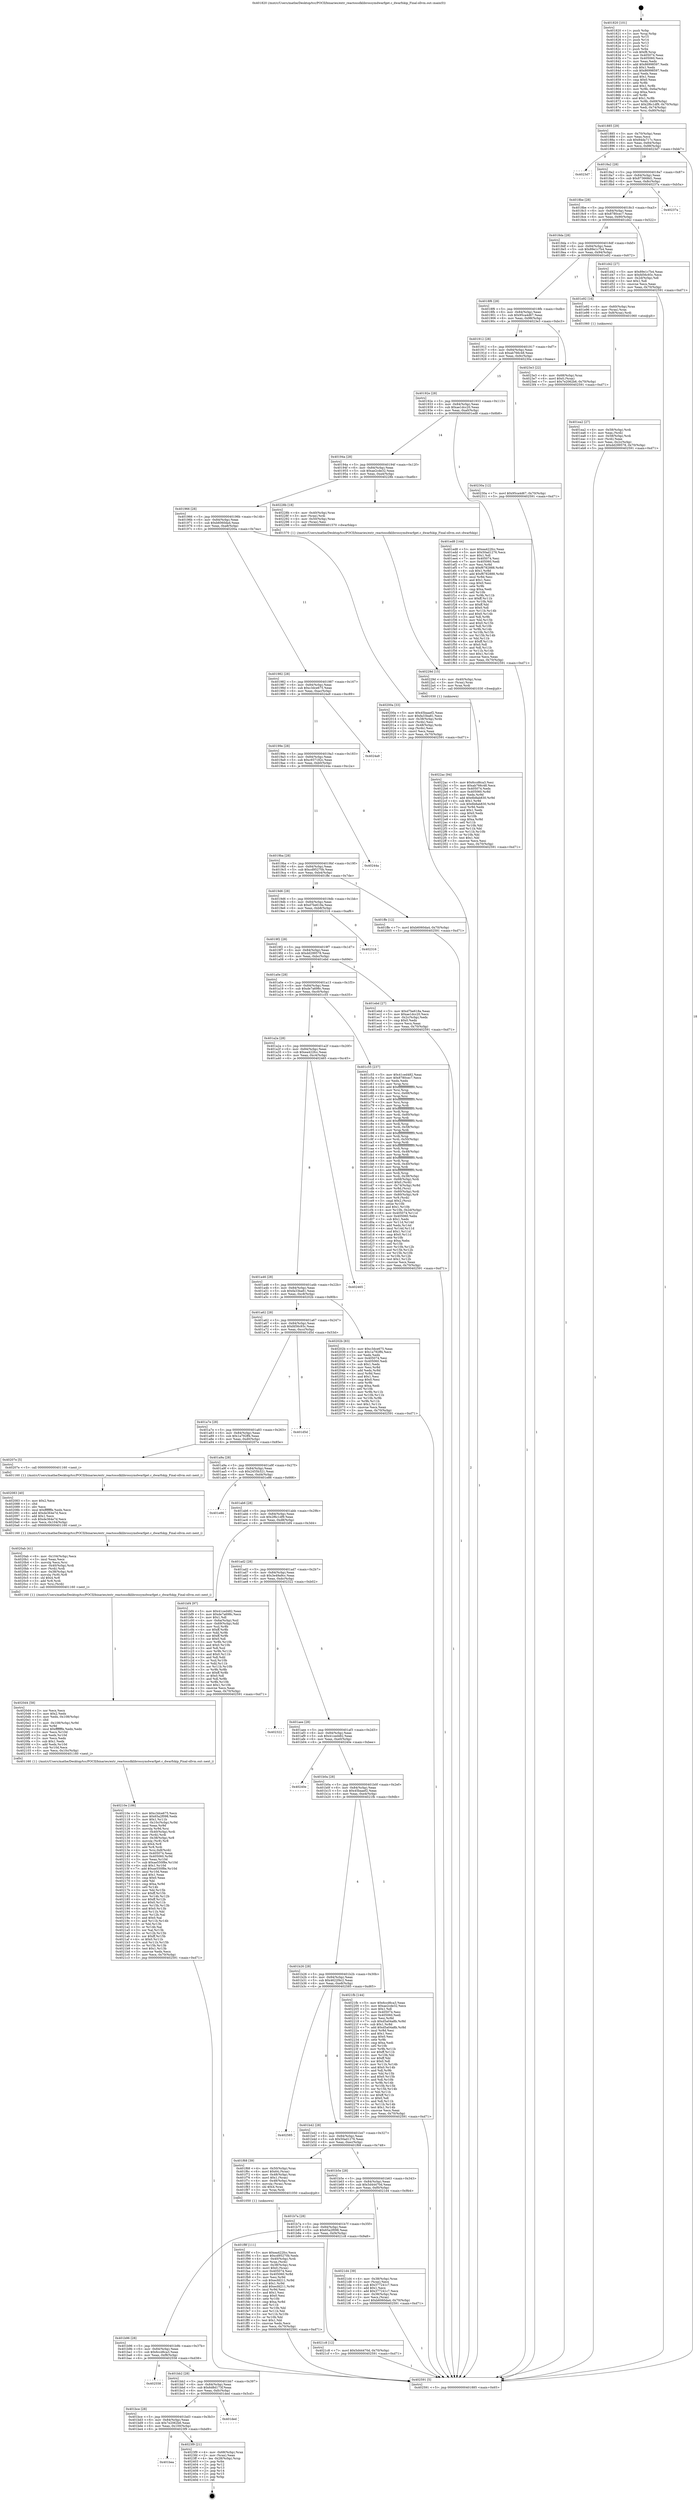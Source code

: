 digraph "0x401820" {
  label = "0x401820 (/mnt/c/Users/mathe/Desktop/tcc/POCII/binaries/extr_reactossdklibrossymdwarfget.c_dwarfskip_Final-ollvm.out::main(0))"
  labelloc = "t"
  node[shape=record]

  Entry [label="",width=0.3,height=0.3,shape=circle,fillcolor=black,style=filled]
  "0x401885" [label="{
     0x401885 [29]\l
     | [instrs]\l
     &nbsp;&nbsp;0x401885 \<+3\>: mov -0x70(%rbp),%eax\l
     &nbsp;&nbsp;0x401888 \<+2\>: mov %eax,%ecx\l
     &nbsp;&nbsp;0x40188a \<+6\>: sub $0x84da717c,%ecx\l
     &nbsp;&nbsp;0x401890 \<+6\>: mov %eax,-0x84(%rbp)\l
     &nbsp;&nbsp;0x401896 \<+6\>: mov %ecx,-0x88(%rbp)\l
     &nbsp;&nbsp;0x40189c \<+6\>: je 00000000004023d7 \<main+0xbb7\>\l
  }"]
  "0x4023d7" [label="{
     0x4023d7\l
  }", style=dashed]
  "0x4018a2" [label="{
     0x4018a2 [28]\l
     | [instrs]\l
     &nbsp;&nbsp;0x4018a2 \<+5\>: jmp 00000000004018a7 \<main+0x87\>\l
     &nbsp;&nbsp;0x4018a7 \<+6\>: mov -0x84(%rbp),%eax\l
     &nbsp;&nbsp;0x4018ad \<+5\>: sub $0x873668d1,%eax\l
     &nbsp;&nbsp;0x4018b2 \<+6\>: mov %eax,-0x8c(%rbp)\l
     &nbsp;&nbsp;0x4018b8 \<+6\>: je 000000000040237a \<main+0xb5a\>\l
  }"]
  Exit [label="",width=0.3,height=0.3,shape=circle,fillcolor=black,style=filled,peripheries=2]
  "0x40237a" [label="{
     0x40237a\l
  }", style=dashed]
  "0x4018be" [label="{
     0x4018be [28]\l
     | [instrs]\l
     &nbsp;&nbsp;0x4018be \<+5\>: jmp 00000000004018c3 \<main+0xa3\>\l
     &nbsp;&nbsp;0x4018c3 \<+6\>: mov -0x84(%rbp),%eax\l
     &nbsp;&nbsp;0x4018c9 \<+5\>: sub $0x8780cec7,%eax\l
     &nbsp;&nbsp;0x4018ce \<+6\>: mov %eax,-0x90(%rbp)\l
     &nbsp;&nbsp;0x4018d4 \<+6\>: je 0000000000401d42 \<main+0x522\>\l
  }"]
  "0x401bea" [label="{
     0x401bea\l
  }", style=dashed]
  "0x401d42" [label="{
     0x401d42 [27]\l
     | [instrs]\l
     &nbsp;&nbsp;0x401d42 \<+5\>: mov $0x89e1c7b4,%eax\l
     &nbsp;&nbsp;0x401d47 \<+5\>: mov $0xfd56c93c,%ecx\l
     &nbsp;&nbsp;0x401d4c \<+3\>: mov -0x2d(%rbp),%dl\l
     &nbsp;&nbsp;0x401d4f \<+3\>: test $0x1,%dl\l
     &nbsp;&nbsp;0x401d52 \<+3\>: cmovne %ecx,%eax\l
     &nbsp;&nbsp;0x401d55 \<+3\>: mov %eax,-0x70(%rbp)\l
     &nbsp;&nbsp;0x401d58 \<+5\>: jmp 0000000000402591 \<main+0xd71\>\l
  }"]
  "0x4018da" [label="{
     0x4018da [28]\l
     | [instrs]\l
     &nbsp;&nbsp;0x4018da \<+5\>: jmp 00000000004018df \<main+0xbf\>\l
     &nbsp;&nbsp;0x4018df \<+6\>: mov -0x84(%rbp),%eax\l
     &nbsp;&nbsp;0x4018e5 \<+5\>: sub $0x89e1c7b4,%eax\l
     &nbsp;&nbsp;0x4018ea \<+6\>: mov %eax,-0x94(%rbp)\l
     &nbsp;&nbsp;0x4018f0 \<+6\>: je 0000000000401e92 \<main+0x672\>\l
  }"]
  "0x4023f9" [label="{
     0x4023f9 [21]\l
     | [instrs]\l
     &nbsp;&nbsp;0x4023f9 \<+4\>: mov -0x68(%rbp),%rax\l
     &nbsp;&nbsp;0x4023fd \<+2\>: mov (%rax),%eax\l
     &nbsp;&nbsp;0x4023ff \<+4\>: lea -0x28(%rbp),%rsp\l
     &nbsp;&nbsp;0x402403 \<+1\>: pop %rbx\l
     &nbsp;&nbsp;0x402404 \<+2\>: pop %r12\l
     &nbsp;&nbsp;0x402406 \<+2\>: pop %r13\l
     &nbsp;&nbsp;0x402408 \<+2\>: pop %r14\l
     &nbsp;&nbsp;0x40240a \<+2\>: pop %r15\l
     &nbsp;&nbsp;0x40240c \<+1\>: pop %rbp\l
     &nbsp;&nbsp;0x40240d \<+1\>: ret\l
  }"]
  "0x401e92" [label="{
     0x401e92 [16]\l
     | [instrs]\l
     &nbsp;&nbsp;0x401e92 \<+4\>: mov -0x60(%rbp),%rax\l
     &nbsp;&nbsp;0x401e96 \<+3\>: mov (%rax),%rax\l
     &nbsp;&nbsp;0x401e99 \<+4\>: mov 0x8(%rax),%rdi\l
     &nbsp;&nbsp;0x401e9d \<+5\>: call 0000000000401060 \<atoi@plt\>\l
     | [calls]\l
     &nbsp;&nbsp;0x401060 \{1\} (unknown)\l
  }"]
  "0x4018f6" [label="{
     0x4018f6 [28]\l
     | [instrs]\l
     &nbsp;&nbsp;0x4018f6 \<+5\>: jmp 00000000004018fb \<main+0xdb\>\l
     &nbsp;&nbsp;0x4018fb \<+6\>: mov -0x84(%rbp),%eax\l
     &nbsp;&nbsp;0x401901 \<+5\>: sub $0x95ca4d67,%eax\l
     &nbsp;&nbsp;0x401906 \<+6\>: mov %eax,-0x98(%rbp)\l
     &nbsp;&nbsp;0x40190c \<+6\>: je 00000000004023e3 \<main+0xbc3\>\l
  }"]
  "0x401bce" [label="{
     0x401bce [28]\l
     | [instrs]\l
     &nbsp;&nbsp;0x401bce \<+5\>: jmp 0000000000401bd3 \<main+0x3b3\>\l
     &nbsp;&nbsp;0x401bd3 \<+6\>: mov -0x84(%rbp),%eax\l
     &nbsp;&nbsp;0x401bd9 \<+5\>: sub $0x7e2062b6,%eax\l
     &nbsp;&nbsp;0x401bde \<+6\>: mov %eax,-0x100(%rbp)\l
     &nbsp;&nbsp;0x401be4 \<+6\>: je 00000000004023f9 \<main+0xbd9\>\l
  }"]
  "0x4023e3" [label="{
     0x4023e3 [22]\l
     | [instrs]\l
     &nbsp;&nbsp;0x4023e3 \<+4\>: mov -0x68(%rbp),%rax\l
     &nbsp;&nbsp;0x4023e7 \<+6\>: movl $0x0,(%rax)\l
     &nbsp;&nbsp;0x4023ed \<+7\>: movl $0x7e2062b6,-0x70(%rbp)\l
     &nbsp;&nbsp;0x4023f4 \<+5\>: jmp 0000000000402591 \<main+0xd71\>\l
  }"]
  "0x401912" [label="{
     0x401912 [28]\l
     | [instrs]\l
     &nbsp;&nbsp;0x401912 \<+5\>: jmp 0000000000401917 \<main+0xf7\>\l
     &nbsp;&nbsp;0x401917 \<+6\>: mov -0x84(%rbp),%eax\l
     &nbsp;&nbsp;0x40191d \<+5\>: sub $0xab766c48,%eax\l
     &nbsp;&nbsp;0x401922 \<+6\>: mov %eax,-0x9c(%rbp)\l
     &nbsp;&nbsp;0x401928 \<+6\>: je 000000000040230a \<main+0xaea\>\l
  }"]
  "0x401ded" [label="{
     0x401ded\l
  }", style=dashed]
  "0x40230a" [label="{
     0x40230a [12]\l
     | [instrs]\l
     &nbsp;&nbsp;0x40230a \<+7\>: movl $0x95ca4d67,-0x70(%rbp)\l
     &nbsp;&nbsp;0x402311 \<+5\>: jmp 0000000000402591 \<main+0xd71\>\l
  }"]
  "0x40192e" [label="{
     0x40192e [28]\l
     | [instrs]\l
     &nbsp;&nbsp;0x40192e \<+5\>: jmp 0000000000401933 \<main+0x113\>\l
     &nbsp;&nbsp;0x401933 \<+6\>: mov -0x84(%rbp),%eax\l
     &nbsp;&nbsp;0x401939 \<+5\>: sub $0xae1dcc20,%eax\l
     &nbsp;&nbsp;0x40193e \<+6\>: mov %eax,-0xa0(%rbp)\l
     &nbsp;&nbsp;0x401944 \<+6\>: je 0000000000401ed8 \<main+0x6b8\>\l
  }"]
  "0x401bb2" [label="{
     0x401bb2 [28]\l
     | [instrs]\l
     &nbsp;&nbsp;0x401bb2 \<+5\>: jmp 0000000000401bb7 \<main+0x397\>\l
     &nbsp;&nbsp;0x401bb7 \<+6\>: mov -0x84(%rbp),%eax\l
     &nbsp;&nbsp;0x401bbd \<+5\>: sub $0x6d8d173f,%eax\l
     &nbsp;&nbsp;0x401bc2 \<+6\>: mov %eax,-0xfc(%rbp)\l
     &nbsp;&nbsp;0x401bc8 \<+6\>: je 0000000000401ded \<main+0x5cd\>\l
  }"]
  "0x401ed8" [label="{
     0x401ed8 [144]\l
     | [instrs]\l
     &nbsp;&nbsp;0x401ed8 \<+5\>: mov $0xea422fcc,%eax\l
     &nbsp;&nbsp;0x401edd \<+5\>: mov $0x50ad1276,%ecx\l
     &nbsp;&nbsp;0x401ee2 \<+2\>: mov $0x1,%dl\l
     &nbsp;&nbsp;0x401ee4 \<+7\>: mov 0x405074,%esi\l
     &nbsp;&nbsp;0x401eeb \<+7\>: mov 0x405060,%edi\l
     &nbsp;&nbsp;0x401ef2 \<+3\>: mov %esi,%r8d\l
     &nbsp;&nbsp;0x401ef5 \<+7\>: sub $0xf6782888,%r8d\l
     &nbsp;&nbsp;0x401efc \<+4\>: sub $0x1,%r8d\l
     &nbsp;&nbsp;0x401f00 \<+7\>: add $0xf6782888,%r8d\l
     &nbsp;&nbsp;0x401f07 \<+4\>: imul %r8d,%esi\l
     &nbsp;&nbsp;0x401f0b \<+3\>: and $0x1,%esi\l
     &nbsp;&nbsp;0x401f0e \<+3\>: cmp $0x0,%esi\l
     &nbsp;&nbsp;0x401f11 \<+4\>: sete %r9b\l
     &nbsp;&nbsp;0x401f15 \<+3\>: cmp $0xa,%edi\l
     &nbsp;&nbsp;0x401f18 \<+4\>: setl %r10b\l
     &nbsp;&nbsp;0x401f1c \<+3\>: mov %r9b,%r11b\l
     &nbsp;&nbsp;0x401f1f \<+4\>: xor $0xff,%r11b\l
     &nbsp;&nbsp;0x401f23 \<+3\>: mov %r10b,%bl\l
     &nbsp;&nbsp;0x401f26 \<+3\>: xor $0xff,%bl\l
     &nbsp;&nbsp;0x401f29 \<+3\>: xor $0x0,%dl\l
     &nbsp;&nbsp;0x401f2c \<+3\>: mov %r11b,%r14b\l
     &nbsp;&nbsp;0x401f2f \<+4\>: and $0x0,%r14b\l
     &nbsp;&nbsp;0x401f33 \<+3\>: and %dl,%r9b\l
     &nbsp;&nbsp;0x401f36 \<+3\>: mov %bl,%r15b\l
     &nbsp;&nbsp;0x401f39 \<+4\>: and $0x0,%r15b\l
     &nbsp;&nbsp;0x401f3d \<+3\>: and %dl,%r10b\l
     &nbsp;&nbsp;0x401f40 \<+3\>: or %r9b,%r14b\l
     &nbsp;&nbsp;0x401f43 \<+3\>: or %r10b,%r15b\l
     &nbsp;&nbsp;0x401f46 \<+3\>: xor %r15b,%r14b\l
     &nbsp;&nbsp;0x401f49 \<+3\>: or %bl,%r11b\l
     &nbsp;&nbsp;0x401f4c \<+4\>: xor $0xff,%r11b\l
     &nbsp;&nbsp;0x401f50 \<+3\>: or $0x0,%dl\l
     &nbsp;&nbsp;0x401f53 \<+3\>: and %dl,%r11b\l
     &nbsp;&nbsp;0x401f56 \<+3\>: or %r11b,%r14b\l
     &nbsp;&nbsp;0x401f59 \<+4\>: test $0x1,%r14b\l
     &nbsp;&nbsp;0x401f5d \<+3\>: cmovne %ecx,%eax\l
     &nbsp;&nbsp;0x401f60 \<+3\>: mov %eax,-0x70(%rbp)\l
     &nbsp;&nbsp;0x401f63 \<+5\>: jmp 0000000000402591 \<main+0xd71\>\l
  }"]
  "0x40194a" [label="{
     0x40194a [28]\l
     | [instrs]\l
     &nbsp;&nbsp;0x40194a \<+5\>: jmp 000000000040194f \<main+0x12f\>\l
     &nbsp;&nbsp;0x40194f \<+6\>: mov -0x84(%rbp),%eax\l
     &nbsp;&nbsp;0x401955 \<+5\>: sub $0xae2cde32,%eax\l
     &nbsp;&nbsp;0x40195a \<+6\>: mov %eax,-0xa4(%rbp)\l
     &nbsp;&nbsp;0x401960 \<+6\>: je 000000000040228b \<main+0xa6b\>\l
  }"]
  "0x402558" [label="{
     0x402558\l
  }", style=dashed]
  "0x40228b" [label="{
     0x40228b [18]\l
     | [instrs]\l
     &nbsp;&nbsp;0x40228b \<+4\>: mov -0x40(%rbp),%rax\l
     &nbsp;&nbsp;0x40228f \<+3\>: mov (%rax),%rdi\l
     &nbsp;&nbsp;0x402292 \<+4\>: mov -0x50(%rbp),%rax\l
     &nbsp;&nbsp;0x402296 \<+2\>: mov (%rax),%esi\l
     &nbsp;&nbsp;0x402298 \<+5\>: call 0000000000401570 \<dwarfskip\>\l
     | [calls]\l
     &nbsp;&nbsp;0x401570 \{1\} (/mnt/c/Users/mathe/Desktop/tcc/POCII/binaries/extr_reactossdklibrossymdwarfget.c_dwarfskip_Final-ollvm.out::dwarfskip)\l
  }"]
  "0x401966" [label="{
     0x401966 [28]\l
     | [instrs]\l
     &nbsp;&nbsp;0x401966 \<+5\>: jmp 000000000040196b \<main+0x14b\>\l
     &nbsp;&nbsp;0x40196b \<+6\>: mov -0x84(%rbp),%eax\l
     &nbsp;&nbsp;0x401971 \<+5\>: sub $0xb6060da4,%eax\l
     &nbsp;&nbsp;0x401976 \<+6\>: mov %eax,-0xa8(%rbp)\l
     &nbsp;&nbsp;0x40197c \<+6\>: je 000000000040200a \<main+0x7ea\>\l
  }"]
  "0x4022ac" [label="{
     0x4022ac [94]\l
     | [instrs]\l
     &nbsp;&nbsp;0x4022ac \<+5\>: mov $0x6ccd6ca3,%esi\l
     &nbsp;&nbsp;0x4022b1 \<+5\>: mov $0xab766c48,%ecx\l
     &nbsp;&nbsp;0x4022b6 \<+7\>: mov 0x405074,%edx\l
     &nbsp;&nbsp;0x4022bd \<+8\>: mov 0x405060,%r8d\l
     &nbsp;&nbsp;0x4022c5 \<+3\>: mov %edx,%r9d\l
     &nbsp;&nbsp;0x4022c8 \<+7\>: add $0x6b8ab830,%r9d\l
     &nbsp;&nbsp;0x4022cf \<+4\>: sub $0x1,%r9d\l
     &nbsp;&nbsp;0x4022d3 \<+7\>: sub $0x6b8ab830,%r9d\l
     &nbsp;&nbsp;0x4022da \<+4\>: imul %r9d,%edx\l
     &nbsp;&nbsp;0x4022de \<+3\>: and $0x1,%edx\l
     &nbsp;&nbsp;0x4022e1 \<+3\>: cmp $0x0,%edx\l
     &nbsp;&nbsp;0x4022e4 \<+4\>: sete %r10b\l
     &nbsp;&nbsp;0x4022e8 \<+4\>: cmp $0xa,%r8d\l
     &nbsp;&nbsp;0x4022ec \<+4\>: setl %r11b\l
     &nbsp;&nbsp;0x4022f0 \<+3\>: mov %r10b,%bl\l
     &nbsp;&nbsp;0x4022f3 \<+3\>: and %r11b,%bl\l
     &nbsp;&nbsp;0x4022f6 \<+3\>: xor %r11b,%r10b\l
     &nbsp;&nbsp;0x4022f9 \<+3\>: or %r10b,%bl\l
     &nbsp;&nbsp;0x4022fc \<+3\>: test $0x1,%bl\l
     &nbsp;&nbsp;0x4022ff \<+3\>: cmovne %ecx,%esi\l
     &nbsp;&nbsp;0x402302 \<+3\>: mov %esi,-0x70(%rbp)\l
     &nbsp;&nbsp;0x402305 \<+5\>: jmp 0000000000402591 \<main+0xd71\>\l
  }"]
  "0x40200a" [label="{
     0x40200a [33]\l
     | [instrs]\l
     &nbsp;&nbsp;0x40200a \<+5\>: mov $0x45baaef2,%eax\l
     &nbsp;&nbsp;0x40200f \<+5\>: mov $0xfa33ba81,%ecx\l
     &nbsp;&nbsp;0x402014 \<+4\>: mov -0x38(%rbp),%rdx\l
     &nbsp;&nbsp;0x402018 \<+2\>: mov (%rdx),%esi\l
     &nbsp;&nbsp;0x40201a \<+4\>: mov -0x48(%rbp),%rdx\l
     &nbsp;&nbsp;0x40201e \<+2\>: cmp (%rdx),%esi\l
     &nbsp;&nbsp;0x402020 \<+3\>: cmovl %ecx,%eax\l
     &nbsp;&nbsp;0x402023 \<+3\>: mov %eax,-0x70(%rbp)\l
     &nbsp;&nbsp;0x402026 \<+5\>: jmp 0000000000402591 \<main+0xd71\>\l
  }"]
  "0x401982" [label="{
     0x401982 [28]\l
     | [instrs]\l
     &nbsp;&nbsp;0x401982 \<+5\>: jmp 0000000000401987 \<main+0x167\>\l
     &nbsp;&nbsp;0x401987 \<+6\>: mov -0x84(%rbp),%eax\l
     &nbsp;&nbsp;0x40198d \<+5\>: sub $0xc3dce675,%eax\l
     &nbsp;&nbsp;0x401992 \<+6\>: mov %eax,-0xac(%rbp)\l
     &nbsp;&nbsp;0x401998 \<+6\>: je 00000000004024a9 \<main+0xc89\>\l
  }"]
  "0x40229d" [label="{
     0x40229d [15]\l
     | [instrs]\l
     &nbsp;&nbsp;0x40229d \<+4\>: mov -0x40(%rbp),%rax\l
     &nbsp;&nbsp;0x4022a1 \<+3\>: mov (%rax),%rax\l
     &nbsp;&nbsp;0x4022a4 \<+3\>: mov %rax,%rdi\l
     &nbsp;&nbsp;0x4022a7 \<+5\>: call 0000000000401030 \<free@plt\>\l
     | [calls]\l
     &nbsp;&nbsp;0x401030 \{1\} (unknown)\l
  }"]
  "0x4024a9" [label="{
     0x4024a9\l
  }", style=dashed]
  "0x40199e" [label="{
     0x40199e [28]\l
     | [instrs]\l
     &nbsp;&nbsp;0x40199e \<+5\>: jmp 00000000004019a3 \<main+0x183\>\l
     &nbsp;&nbsp;0x4019a3 \<+6\>: mov -0x84(%rbp),%eax\l
     &nbsp;&nbsp;0x4019a9 \<+5\>: sub $0xc937182c,%eax\l
     &nbsp;&nbsp;0x4019ae \<+6\>: mov %eax,-0xb0(%rbp)\l
     &nbsp;&nbsp;0x4019b4 \<+6\>: je 000000000040244a \<main+0xc2a\>\l
  }"]
  "0x401b96" [label="{
     0x401b96 [28]\l
     | [instrs]\l
     &nbsp;&nbsp;0x401b96 \<+5\>: jmp 0000000000401b9b \<main+0x37b\>\l
     &nbsp;&nbsp;0x401b9b \<+6\>: mov -0x84(%rbp),%eax\l
     &nbsp;&nbsp;0x401ba1 \<+5\>: sub $0x6ccd6ca3,%eax\l
     &nbsp;&nbsp;0x401ba6 \<+6\>: mov %eax,-0xf8(%rbp)\l
     &nbsp;&nbsp;0x401bac \<+6\>: je 0000000000402558 \<main+0xd38\>\l
  }"]
  "0x40244a" [label="{
     0x40244a\l
  }", style=dashed]
  "0x4019ba" [label="{
     0x4019ba [28]\l
     | [instrs]\l
     &nbsp;&nbsp;0x4019ba \<+5\>: jmp 00000000004019bf \<main+0x19f\>\l
     &nbsp;&nbsp;0x4019bf \<+6\>: mov -0x84(%rbp),%eax\l
     &nbsp;&nbsp;0x4019c5 \<+5\>: sub $0xcd95270b,%eax\l
     &nbsp;&nbsp;0x4019ca \<+6\>: mov %eax,-0xb4(%rbp)\l
     &nbsp;&nbsp;0x4019d0 \<+6\>: je 0000000000401ffe \<main+0x7de\>\l
  }"]
  "0x4021c8" [label="{
     0x4021c8 [12]\l
     | [instrs]\l
     &nbsp;&nbsp;0x4021c8 \<+7\>: movl $0x5d44470d,-0x70(%rbp)\l
     &nbsp;&nbsp;0x4021cf \<+5\>: jmp 0000000000402591 \<main+0xd71\>\l
  }"]
  "0x401ffe" [label="{
     0x401ffe [12]\l
     | [instrs]\l
     &nbsp;&nbsp;0x401ffe \<+7\>: movl $0xb6060da4,-0x70(%rbp)\l
     &nbsp;&nbsp;0x402005 \<+5\>: jmp 0000000000402591 \<main+0xd71\>\l
  }"]
  "0x4019d6" [label="{
     0x4019d6 [28]\l
     | [instrs]\l
     &nbsp;&nbsp;0x4019d6 \<+5\>: jmp 00000000004019db \<main+0x1bb\>\l
     &nbsp;&nbsp;0x4019db \<+6\>: mov -0x84(%rbp),%eax\l
     &nbsp;&nbsp;0x4019e1 \<+5\>: sub $0xd7be618a,%eax\l
     &nbsp;&nbsp;0x4019e6 \<+6\>: mov %eax,-0xb8(%rbp)\l
     &nbsp;&nbsp;0x4019ec \<+6\>: je 0000000000402316 \<main+0xaf6\>\l
  }"]
  "0x401b7a" [label="{
     0x401b7a [28]\l
     | [instrs]\l
     &nbsp;&nbsp;0x401b7a \<+5\>: jmp 0000000000401b7f \<main+0x35f\>\l
     &nbsp;&nbsp;0x401b7f \<+6\>: mov -0x84(%rbp),%eax\l
     &nbsp;&nbsp;0x401b85 \<+5\>: sub $0x65a2f098,%eax\l
     &nbsp;&nbsp;0x401b8a \<+6\>: mov %eax,-0xf4(%rbp)\l
     &nbsp;&nbsp;0x401b90 \<+6\>: je 00000000004021c8 \<main+0x9a8\>\l
  }"]
  "0x402316" [label="{
     0x402316\l
  }", style=dashed]
  "0x4019f2" [label="{
     0x4019f2 [28]\l
     | [instrs]\l
     &nbsp;&nbsp;0x4019f2 \<+5\>: jmp 00000000004019f7 \<main+0x1d7\>\l
     &nbsp;&nbsp;0x4019f7 \<+6\>: mov -0x84(%rbp),%eax\l
     &nbsp;&nbsp;0x4019fd \<+5\>: sub $0xdd299578,%eax\l
     &nbsp;&nbsp;0x401a02 \<+6\>: mov %eax,-0xbc(%rbp)\l
     &nbsp;&nbsp;0x401a08 \<+6\>: je 0000000000401ebd \<main+0x69d\>\l
  }"]
  "0x4021d4" [label="{
     0x4021d4 [39]\l
     | [instrs]\l
     &nbsp;&nbsp;0x4021d4 \<+4\>: mov -0x38(%rbp),%rax\l
     &nbsp;&nbsp;0x4021d8 \<+2\>: mov (%rax),%ecx\l
     &nbsp;&nbsp;0x4021da \<+6\>: sub $0x377241c7,%ecx\l
     &nbsp;&nbsp;0x4021e0 \<+3\>: add $0x1,%ecx\l
     &nbsp;&nbsp;0x4021e3 \<+6\>: add $0x377241c7,%ecx\l
     &nbsp;&nbsp;0x4021e9 \<+4\>: mov -0x38(%rbp),%rax\l
     &nbsp;&nbsp;0x4021ed \<+2\>: mov %ecx,(%rax)\l
     &nbsp;&nbsp;0x4021ef \<+7\>: movl $0xb6060da4,-0x70(%rbp)\l
     &nbsp;&nbsp;0x4021f6 \<+5\>: jmp 0000000000402591 \<main+0xd71\>\l
  }"]
  "0x401ebd" [label="{
     0x401ebd [27]\l
     | [instrs]\l
     &nbsp;&nbsp;0x401ebd \<+5\>: mov $0xd7be618a,%eax\l
     &nbsp;&nbsp;0x401ec2 \<+5\>: mov $0xae1dcc20,%ecx\l
     &nbsp;&nbsp;0x401ec7 \<+3\>: mov -0x2c(%rbp),%edx\l
     &nbsp;&nbsp;0x401eca \<+3\>: cmp $0x0,%edx\l
     &nbsp;&nbsp;0x401ecd \<+3\>: cmove %ecx,%eax\l
     &nbsp;&nbsp;0x401ed0 \<+3\>: mov %eax,-0x70(%rbp)\l
     &nbsp;&nbsp;0x401ed3 \<+5\>: jmp 0000000000402591 \<main+0xd71\>\l
  }"]
  "0x401a0e" [label="{
     0x401a0e [28]\l
     | [instrs]\l
     &nbsp;&nbsp;0x401a0e \<+5\>: jmp 0000000000401a13 \<main+0x1f3\>\l
     &nbsp;&nbsp;0x401a13 \<+6\>: mov -0x84(%rbp),%eax\l
     &nbsp;&nbsp;0x401a19 \<+5\>: sub $0xde7a698c,%eax\l
     &nbsp;&nbsp;0x401a1e \<+6\>: mov %eax,-0xc0(%rbp)\l
     &nbsp;&nbsp;0x401a24 \<+6\>: je 0000000000401c55 \<main+0x435\>\l
  }"]
  "0x40210e" [label="{
     0x40210e [186]\l
     | [instrs]\l
     &nbsp;&nbsp;0x40210e \<+5\>: mov $0xc3dce675,%ecx\l
     &nbsp;&nbsp;0x402113 \<+5\>: mov $0x65a2f098,%edx\l
     &nbsp;&nbsp;0x402118 \<+3\>: mov $0x1,%r11b\l
     &nbsp;&nbsp;0x40211b \<+7\>: mov -0x10c(%rbp),%r9d\l
     &nbsp;&nbsp;0x402122 \<+4\>: imul %eax,%r9d\l
     &nbsp;&nbsp;0x402126 \<+3\>: movslq %r9d,%rsi\l
     &nbsp;&nbsp;0x402129 \<+4\>: mov -0x40(%rbp),%rdi\l
     &nbsp;&nbsp;0x40212d \<+3\>: mov (%rdi),%rdi\l
     &nbsp;&nbsp;0x402130 \<+4\>: mov -0x38(%rbp),%r8\l
     &nbsp;&nbsp;0x402134 \<+3\>: movslq (%r8),%r8\l
     &nbsp;&nbsp;0x402137 \<+4\>: shl $0x4,%r8\l
     &nbsp;&nbsp;0x40213b \<+3\>: add %r8,%rdi\l
     &nbsp;&nbsp;0x40213e \<+4\>: mov %rsi,0x8(%rdi)\l
     &nbsp;&nbsp;0x402142 \<+7\>: mov 0x405074,%eax\l
     &nbsp;&nbsp;0x402149 \<+8\>: mov 0x405060,%r9d\l
     &nbsp;&nbsp;0x402151 \<+3\>: mov %eax,%r10d\l
     &nbsp;&nbsp;0x402154 \<+7\>: sub $0xae550f8e,%r10d\l
     &nbsp;&nbsp;0x40215b \<+4\>: sub $0x1,%r10d\l
     &nbsp;&nbsp;0x40215f \<+7\>: add $0xae550f8e,%r10d\l
     &nbsp;&nbsp;0x402166 \<+4\>: imul %r10d,%eax\l
     &nbsp;&nbsp;0x40216a \<+3\>: and $0x1,%eax\l
     &nbsp;&nbsp;0x40216d \<+3\>: cmp $0x0,%eax\l
     &nbsp;&nbsp;0x402170 \<+3\>: sete %bl\l
     &nbsp;&nbsp;0x402173 \<+4\>: cmp $0xa,%r9d\l
     &nbsp;&nbsp;0x402177 \<+4\>: setl %r14b\l
     &nbsp;&nbsp;0x40217b \<+3\>: mov %bl,%r15b\l
     &nbsp;&nbsp;0x40217e \<+4\>: xor $0xff,%r15b\l
     &nbsp;&nbsp;0x402182 \<+3\>: mov %r14b,%r12b\l
     &nbsp;&nbsp;0x402185 \<+4\>: xor $0xff,%r12b\l
     &nbsp;&nbsp;0x402189 \<+4\>: xor $0x0,%r11b\l
     &nbsp;&nbsp;0x40218d \<+3\>: mov %r15b,%r13b\l
     &nbsp;&nbsp;0x402190 \<+4\>: and $0x0,%r13b\l
     &nbsp;&nbsp;0x402194 \<+3\>: and %r11b,%bl\l
     &nbsp;&nbsp;0x402197 \<+3\>: mov %r12b,%al\l
     &nbsp;&nbsp;0x40219a \<+2\>: and $0x0,%al\l
     &nbsp;&nbsp;0x40219c \<+3\>: and %r11b,%r14b\l
     &nbsp;&nbsp;0x40219f \<+3\>: or %bl,%r13b\l
     &nbsp;&nbsp;0x4021a2 \<+3\>: or %r14b,%al\l
     &nbsp;&nbsp;0x4021a5 \<+3\>: xor %al,%r13b\l
     &nbsp;&nbsp;0x4021a8 \<+3\>: or %r12b,%r15b\l
     &nbsp;&nbsp;0x4021ab \<+4\>: xor $0xff,%r15b\l
     &nbsp;&nbsp;0x4021af \<+4\>: or $0x0,%r11b\l
     &nbsp;&nbsp;0x4021b3 \<+3\>: and %r11b,%r15b\l
     &nbsp;&nbsp;0x4021b6 \<+3\>: or %r15b,%r13b\l
     &nbsp;&nbsp;0x4021b9 \<+4\>: test $0x1,%r13b\l
     &nbsp;&nbsp;0x4021bd \<+3\>: cmovne %edx,%ecx\l
     &nbsp;&nbsp;0x4021c0 \<+3\>: mov %ecx,-0x70(%rbp)\l
     &nbsp;&nbsp;0x4021c3 \<+5\>: jmp 0000000000402591 \<main+0xd71\>\l
  }"]
  "0x401c55" [label="{
     0x401c55 [237]\l
     | [instrs]\l
     &nbsp;&nbsp;0x401c55 \<+5\>: mov $0x41ced482,%eax\l
     &nbsp;&nbsp;0x401c5a \<+5\>: mov $0x8780cec7,%ecx\l
     &nbsp;&nbsp;0x401c5f \<+2\>: xor %edx,%edx\l
     &nbsp;&nbsp;0x401c61 \<+3\>: mov %rsp,%rsi\l
     &nbsp;&nbsp;0x401c64 \<+4\>: add $0xfffffffffffffff0,%rsi\l
     &nbsp;&nbsp;0x401c68 \<+3\>: mov %rsi,%rsp\l
     &nbsp;&nbsp;0x401c6b \<+4\>: mov %rsi,-0x68(%rbp)\l
     &nbsp;&nbsp;0x401c6f \<+3\>: mov %rsp,%rsi\l
     &nbsp;&nbsp;0x401c72 \<+4\>: add $0xfffffffffffffff0,%rsi\l
     &nbsp;&nbsp;0x401c76 \<+3\>: mov %rsi,%rsp\l
     &nbsp;&nbsp;0x401c79 \<+3\>: mov %rsp,%rdi\l
     &nbsp;&nbsp;0x401c7c \<+4\>: add $0xfffffffffffffff0,%rdi\l
     &nbsp;&nbsp;0x401c80 \<+3\>: mov %rdi,%rsp\l
     &nbsp;&nbsp;0x401c83 \<+4\>: mov %rdi,-0x60(%rbp)\l
     &nbsp;&nbsp;0x401c87 \<+3\>: mov %rsp,%rdi\l
     &nbsp;&nbsp;0x401c8a \<+4\>: add $0xfffffffffffffff0,%rdi\l
     &nbsp;&nbsp;0x401c8e \<+3\>: mov %rdi,%rsp\l
     &nbsp;&nbsp;0x401c91 \<+4\>: mov %rdi,-0x58(%rbp)\l
     &nbsp;&nbsp;0x401c95 \<+3\>: mov %rsp,%rdi\l
     &nbsp;&nbsp;0x401c98 \<+4\>: add $0xfffffffffffffff0,%rdi\l
     &nbsp;&nbsp;0x401c9c \<+3\>: mov %rdi,%rsp\l
     &nbsp;&nbsp;0x401c9f \<+4\>: mov %rdi,-0x50(%rbp)\l
     &nbsp;&nbsp;0x401ca3 \<+3\>: mov %rsp,%rdi\l
     &nbsp;&nbsp;0x401ca6 \<+4\>: add $0xfffffffffffffff0,%rdi\l
     &nbsp;&nbsp;0x401caa \<+3\>: mov %rdi,%rsp\l
     &nbsp;&nbsp;0x401cad \<+4\>: mov %rdi,-0x48(%rbp)\l
     &nbsp;&nbsp;0x401cb1 \<+3\>: mov %rsp,%rdi\l
     &nbsp;&nbsp;0x401cb4 \<+4\>: add $0xfffffffffffffff0,%rdi\l
     &nbsp;&nbsp;0x401cb8 \<+3\>: mov %rdi,%rsp\l
     &nbsp;&nbsp;0x401cbb \<+4\>: mov %rdi,-0x40(%rbp)\l
     &nbsp;&nbsp;0x401cbf \<+3\>: mov %rsp,%rdi\l
     &nbsp;&nbsp;0x401cc2 \<+4\>: add $0xfffffffffffffff0,%rdi\l
     &nbsp;&nbsp;0x401cc6 \<+3\>: mov %rdi,%rsp\l
     &nbsp;&nbsp;0x401cc9 \<+4\>: mov %rdi,-0x38(%rbp)\l
     &nbsp;&nbsp;0x401ccd \<+4\>: mov -0x68(%rbp),%rdi\l
     &nbsp;&nbsp;0x401cd1 \<+6\>: movl $0x0,(%rdi)\l
     &nbsp;&nbsp;0x401cd7 \<+4\>: mov -0x74(%rbp),%r8d\l
     &nbsp;&nbsp;0x401cdb \<+3\>: mov %r8d,(%rsi)\l
     &nbsp;&nbsp;0x401cde \<+4\>: mov -0x60(%rbp),%rdi\l
     &nbsp;&nbsp;0x401ce2 \<+4\>: mov -0x80(%rbp),%r9\l
     &nbsp;&nbsp;0x401ce6 \<+3\>: mov %r9,(%rdi)\l
     &nbsp;&nbsp;0x401ce9 \<+3\>: cmpl $0x2,(%rsi)\l
     &nbsp;&nbsp;0x401cec \<+4\>: setne %r10b\l
     &nbsp;&nbsp;0x401cf0 \<+4\>: and $0x1,%r10b\l
     &nbsp;&nbsp;0x401cf4 \<+4\>: mov %r10b,-0x2d(%rbp)\l
     &nbsp;&nbsp;0x401cf8 \<+8\>: mov 0x405074,%r11d\l
     &nbsp;&nbsp;0x401d00 \<+7\>: mov 0x405060,%ebx\l
     &nbsp;&nbsp;0x401d07 \<+3\>: sub $0x1,%edx\l
     &nbsp;&nbsp;0x401d0a \<+3\>: mov %r11d,%r14d\l
     &nbsp;&nbsp;0x401d0d \<+3\>: add %edx,%r14d\l
     &nbsp;&nbsp;0x401d10 \<+4\>: imul %r14d,%r11d\l
     &nbsp;&nbsp;0x401d14 \<+4\>: and $0x1,%r11d\l
     &nbsp;&nbsp;0x401d18 \<+4\>: cmp $0x0,%r11d\l
     &nbsp;&nbsp;0x401d1c \<+4\>: sete %r10b\l
     &nbsp;&nbsp;0x401d20 \<+3\>: cmp $0xa,%ebx\l
     &nbsp;&nbsp;0x401d23 \<+4\>: setl %r15b\l
     &nbsp;&nbsp;0x401d27 \<+3\>: mov %r10b,%r12b\l
     &nbsp;&nbsp;0x401d2a \<+3\>: and %r15b,%r12b\l
     &nbsp;&nbsp;0x401d2d \<+3\>: xor %r15b,%r10b\l
     &nbsp;&nbsp;0x401d30 \<+3\>: or %r10b,%r12b\l
     &nbsp;&nbsp;0x401d33 \<+4\>: test $0x1,%r12b\l
     &nbsp;&nbsp;0x401d37 \<+3\>: cmovne %ecx,%eax\l
     &nbsp;&nbsp;0x401d3a \<+3\>: mov %eax,-0x70(%rbp)\l
     &nbsp;&nbsp;0x401d3d \<+5\>: jmp 0000000000402591 \<main+0xd71\>\l
  }"]
  "0x401a2a" [label="{
     0x401a2a [28]\l
     | [instrs]\l
     &nbsp;&nbsp;0x401a2a \<+5\>: jmp 0000000000401a2f \<main+0x20f\>\l
     &nbsp;&nbsp;0x401a2f \<+6\>: mov -0x84(%rbp),%eax\l
     &nbsp;&nbsp;0x401a35 \<+5\>: sub $0xea422fcc,%eax\l
     &nbsp;&nbsp;0x401a3a \<+6\>: mov %eax,-0xc4(%rbp)\l
     &nbsp;&nbsp;0x401a40 \<+6\>: je 0000000000402465 \<main+0xc45\>\l
  }"]
  "0x4020d4" [label="{
     0x4020d4 [58]\l
     | [instrs]\l
     &nbsp;&nbsp;0x4020d4 \<+2\>: xor %ecx,%ecx\l
     &nbsp;&nbsp;0x4020d6 \<+5\>: mov $0x2,%edx\l
     &nbsp;&nbsp;0x4020db \<+6\>: mov %edx,-0x108(%rbp)\l
     &nbsp;&nbsp;0x4020e1 \<+1\>: cltd\l
     &nbsp;&nbsp;0x4020e2 \<+7\>: mov -0x108(%rbp),%r9d\l
     &nbsp;&nbsp;0x4020e9 \<+3\>: idiv %r9d\l
     &nbsp;&nbsp;0x4020ec \<+6\>: imul $0xfffffffe,%edx,%edx\l
     &nbsp;&nbsp;0x4020f2 \<+3\>: mov %ecx,%r10d\l
     &nbsp;&nbsp;0x4020f5 \<+3\>: sub %edx,%r10d\l
     &nbsp;&nbsp;0x4020f8 \<+2\>: mov %ecx,%edx\l
     &nbsp;&nbsp;0x4020fa \<+3\>: sub $0x1,%edx\l
     &nbsp;&nbsp;0x4020fd \<+3\>: add %edx,%r10d\l
     &nbsp;&nbsp;0x402100 \<+3\>: sub %r10d,%ecx\l
     &nbsp;&nbsp;0x402103 \<+6\>: mov %ecx,-0x10c(%rbp)\l
     &nbsp;&nbsp;0x402109 \<+5\>: call 0000000000401160 \<next_i\>\l
     | [calls]\l
     &nbsp;&nbsp;0x401160 \{1\} (/mnt/c/Users/mathe/Desktop/tcc/POCII/binaries/extr_reactossdklibrossymdwarfget.c_dwarfskip_Final-ollvm.out::next_i)\l
  }"]
  "0x402465" [label="{
     0x402465\l
  }", style=dashed]
  "0x401a46" [label="{
     0x401a46 [28]\l
     | [instrs]\l
     &nbsp;&nbsp;0x401a46 \<+5\>: jmp 0000000000401a4b \<main+0x22b\>\l
     &nbsp;&nbsp;0x401a4b \<+6\>: mov -0x84(%rbp),%eax\l
     &nbsp;&nbsp;0x401a51 \<+5\>: sub $0xfa33ba81,%eax\l
     &nbsp;&nbsp;0x401a56 \<+6\>: mov %eax,-0xc8(%rbp)\l
     &nbsp;&nbsp;0x401a5c \<+6\>: je 000000000040202b \<main+0x80b\>\l
  }"]
  "0x4020ab" [label="{
     0x4020ab [41]\l
     | [instrs]\l
     &nbsp;&nbsp;0x4020ab \<+6\>: mov -0x104(%rbp),%ecx\l
     &nbsp;&nbsp;0x4020b1 \<+3\>: imul %eax,%ecx\l
     &nbsp;&nbsp;0x4020b4 \<+3\>: movslq %ecx,%rsi\l
     &nbsp;&nbsp;0x4020b7 \<+4\>: mov -0x40(%rbp),%rdi\l
     &nbsp;&nbsp;0x4020bb \<+3\>: mov (%rdi),%rdi\l
     &nbsp;&nbsp;0x4020be \<+4\>: mov -0x38(%rbp),%r8\l
     &nbsp;&nbsp;0x4020c2 \<+3\>: movslq (%r8),%r8\l
     &nbsp;&nbsp;0x4020c5 \<+4\>: shl $0x4,%r8\l
     &nbsp;&nbsp;0x4020c9 \<+3\>: add %r8,%rdi\l
     &nbsp;&nbsp;0x4020cc \<+3\>: mov %rsi,(%rdi)\l
     &nbsp;&nbsp;0x4020cf \<+5\>: call 0000000000401160 \<next_i\>\l
     | [calls]\l
     &nbsp;&nbsp;0x401160 \{1\} (/mnt/c/Users/mathe/Desktop/tcc/POCII/binaries/extr_reactossdklibrossymdwarfget.c_dwarfskip_Final-ollvm.out::next_i)\l
  }"]
  "0x40202b" [label="{
     0x40202b [83]\l
     | [instrs]\l
     &nbsp;&nbsp;0x40202b \<+5\>: mov $0xc3dce675,%eax\l
     &nbsp;&nbsp;0x402030 \<+5\>: mov $0x1a792ff4,%ecx\l
     &nbsp;&nbsp;0x402035 \<+2\>: xor %edx,%edx\l
     &nbsp;&nbsp;0x402037 \<+7\>: mov 0x405074,%esi\l
     &nbsp;&nbsp;0x40203e \<+7\>: mov 0x405060,%edi\l
     &nbsp;&nbsp;0x402045 \<+3\>: sub $0x1,%edx\l
     &nbsp;&nbsp;0x402048 \<+3\>: mov %esi,%r8d\l
     &nbsp;&nbsp;0x40204b \<+3\>: add %edx,%r8d\l
     &nbsp;&nbsp;0x40204e \<+4\>: imul %r8d,%esi\l
     &nbsp;&nbsp;0x402052 \<+3\>: and $0x1,%esi\l
     &nbsp;&nbsp;0x402055 \<+3\>: cmp $0x0,%esi\l
     &nbsp;&nbsp;0x402058 \<+4\>: sete %r9b\l
     &nbsp;&nbsp;0x40205c \<+3\>: cmp $0xa,%edi\l
     &nbsp;&nbsp;0x40205f \<+4\>: setl %r10b\l
     &nbsp;&nbsp;0x402063 \<+3\>: mov %r9b,%r11b\l
     &nbsp;&nbsp;0x402066 \<+3\>: and %r10b,%r11b\l
     &nbsp;&nbsp;0x402069 \<+3\>: xor %r10b,%r9b\l
     &nbsp;&nbsp;0x40206c \<+3\>: or %r9b,%r11b\l
     &nbsp;&nbsp;0x40206f \<+4\>: test $0x1,%r11b\l
     &nbsp;&nbsp;0x402073 \<+3\>: cmovne %ecx,%eax\l
     &nbsp;&nbsp;0x402076 \<+3\>: mov %eax,-0x70(%rbp)\l
     &nbsp;&nbsp;0x402079 \<+5\>: jmp 0000000000402591 \<main+0xd71\>\l
  }"]
  "0x401a62" [label="{
     0x401a62 [28]\l
     | [instrs]\l
     &nbsp;&nbsp;0x401a62 \<+5\>: jmp 0000000000401a67 \<main+0x247\>\l
     &nbsp;&nbsp;0x401a67 \<+6\>: mov -0x84(%rbp),%eax\l
     &nbsp;&nbsp;0x401a6d \<+5\>: sub $0xfd56c93c,%eax\l
     &nbsp;&nbsp;0x401a72 \<+6\>: mov %eax,-0xcc(%rbp)\l
     &nbsp;&nbsp;0x401a78 \<+6\>: je 0000000000401d5d \<main+0x53d\>\l
  }"]
  "0x402083" [label="{
     0x402083 [40]\l
     | [instrs]\l
     &nbsp;&nbsp;0x402083 \<+5\>: mov $0x2,%ecx\l
     &nbsp;&nbsp;0x402088 \<+1\>: cltd\l
     &nbsp;&nbsp;0x402089 \<+2\>: idiv %ecx\l
     &nbsp;&nbsp;0x40208b \<+6\>: imul $0xfffffffe,%edx,%ecx\l
     &nbsp;&nbsp;0x402091 \<+6\>: add $0xde364e7d,%ecx\l
     &nbsp;&nbsp;0x402097 \<+3\>: add $0x1,%ecx\l
     &nbsp;&nbsp;0x40209a \<+6\>: sub $0xde364e7d,%ecx\l
     &nbsp;&nbsp;0x4020a0 \<+6\>: mov %ecx,-0x104(%rbp)\l
     &nbsp;&nbsp;0x4020a6 \<+5\>: call 0000000000401160 \<next_i\>\l
     | [calls]\l
     &nbsp;&nbsp;0x401160 \{1\} (/mnt/c/Users/mathe/Desktop/tcc/POCII/binaries/extr_reactossdklibrossymdwarfget.c_dwarfskip_Final-ollvm.out::next_i)\l
  }"]
  "0x401d5d" [label="{
     0x401d5d\l
  }", style=dashed]
  "0x401a7e" [label="{
     0x401a7e [28]\l
     | [instrs]\l
     &nbsp;&nbsp;0x401a7e \<+5\>: jmp 0000000000401a83 \<main+0x263\>\l
     &nbsp;&nbsp;0x401a83 \<+6\>: mov -0x84(%rbp),%eax\l
     &nbsp;&nbsp;0x401a89 \<+5\>: sub $0x1a792ff4,%eax\l
     &nbsp;&nbsp;0x401a8e \<+6\>: mov %eax,-0xd0(%rbp)\l
     &nbsp;&nbsp;0x401a94 \<+6\>: je 000000000040207e \<main+0x85e\>\l
  }"]
  "0x401f8f" [label="{
     0x401f8f [111]\l
     | [instrs]\l
     &nbsp;&nbsp;0x401f8f \<+5\>: mov $0xea422fcc,%ecx\l
     &nbsp;&nbsp;0x401f94 \<+5\>: mov $0xcd95270b,%edx\l
     &nbsp;&nbsp;0x401f99 \<+4\>: mov -0x40(%rbp),%rdi\l
     &nbsp;&nbsp;0x401f9d \<+3\>: mov %rax,(%rdi)\l
     &nbsp;&nbsp;0x401fa0 \<+4\>: mov -0x38(%rbp),%rax\l
     &nbsp;&nbsp;0x401fa4 \<+6\>: movl $0x0,(%rax)\l
     &nbsp;&nbsp;0x401faa \<+7\>: mov 0x405074,%esi\l
     &nbsp;&nbsp;0x401fb1 \<+8\>: mov 0x405060,%r8d\l
     &nbsp;&nbsp;0x401fb9 \<+3\>: mov %esi,%r9d\l
     &nbsp;&nbsp;0x401fbc \<+7\>: sub $0xecfd211,%r9d\l
     &nbsp;&nbsp;0x401fc3 \<+4\>: sub $0x1,%r9d\l
     &nbsp;&nbsp;0x401fc7 \<+7\>: add $0xecfd211,%r9d\l
     &nbsp;&nbsp;0x401fce \<+4\>: imul %r9d,%esi\l
     &nbsp;&nbsp;0x401fd2 \<+3\>: and $0x1,%esi\l
     &nbsp;&nbsp;0x401fd5 \<+3\>: cmp $0x0,%esi\l
     &nbsp;&nbsp;0x401fd8 \<+4\>: sete %r10b\l
     &nbsp;&nbsp;0x401fdc \<+4\>: cmp $0xa,%r8d\l
     &nbsp;&nbsp;0x401fe0 \<+4\>: setl %r11b\l
     &nbsp;&nbsp;0x401fe4 \<+3\>: mov %r10b,%bl\l
     &nbsp;&nbsp;0x401fe7 \<+3\>: and %r11b,%bl\l
     &nbsp;&nbsp;0x401fea \<+3\>: xor %r11b,%r10b\l
     &nbsp;&nbsp;0x401fed \<+3\>: or %r10b,%bl\l
     &nbsp;&nbsp;0x401ff0 \<+3\>: test $0x1,%bl\l
     &nbsp;&nbsp;0x401ff3 \<+3\>: cmovne %edx,%ecx\l
     &nbsp;&nbsp;0x401ff6 \<+3\>: mov %ecx,-0x70(%rbp)\l
     &nbsp;&nbsp;0x401ff9 \<+5\>: jmp 0000000000402591 \<main+0xd71\>\l
  }"]
  "0x40207e" [label="{
     0x40207e [5]\l
     | [instrs]\l
     &nbsp;&nbsp;0x40207e \<+5\>: call 0000000000401160 \<next_i\>\l
     | [calls]\l
     &nbsp;&nbsp;0x401160 \{1\} (/mnt/c/Users/mathe/Desktop/tcc/POCII/binaries/extr_reactossdklibrossymdwarfget.c_dwarfskip_Final-ollvm.out::next_i)\l
  }"]
  "0x401a9a" [label="{
     0x401a9a [28]\l
     | [instrs]\l
     &nbsp;&nbsp;0x401a9a \<+5\>: jmp 0000000000401a9f \<main+0x27f\>\l
     &nbsp;&nbsp;0x401a9f \<+6\>: mov -0x84(%rbp),%eax\l
     &nbsp;&nbsp;0x401aa5 \<+5\>: sub $0x2455b321,%eax\l
     &nbsp;&nbsp;0x401aaa \<+6\>: mov %eax,-0xd4(%rbp)\l
     &nbsp;&nbsp;0x401ab0 \<+6\>: je 0000000000401e86 \<main+0x666\>\l
  }"]
  "0x401b5e" [label="{
     0x401b5e [28]\l
     | [instrs]\l
     &nbsp;&nbsp;0x401b5e \<+5\>: jmp 0000000000401b63 \<main+0x343\>\l
     &nbsp;&nbsp;0x401b63 \<+6\>: mov -0x84(%rbp),%eax\l
     &nbsp;&nbsp;0x401b69 \<+5\>: sub $0x5d44470d,%eax\l
     &nbsp;&nbsp;0x401b6e \<+6\>: mov %eax,-0xf0(%rbp)\l
     &nbsp;&nbsp;0x401b74 \<+6\>: je 00000000004021d4 \<main+0x9b4\>\l
  }"]
  "0x401e86" [label="{
     0x401e86\l
  }", style=dashed]
  "0x401ab6" [label="{
     0x401ab6 [28]\l
     | [instrs]\l
     &nbsp;&nbsp;0x401ab6 \<+5\>: jmp 0000000000401abb \<main+0x29b\>\l
     &nbsp;&nbsp;0x401abb \<+6\>: mov -0x84(%rbp),%eax\l
     &nbsp;&nbsp;0x401ac1 \<+5\>: sub $0x2f6c1df9,%eax\l
     &nbsp;&nbsp;0x401ac6 \<+6\>: mov %eax,-0xd8(%rbp)\l
     &nbsp;&nbsp;0x401acc \<+6\>: je 0000000000401bf4 \<main+0x3d4\>\l
  }"]
  "0x401f68" [label="{
     0x401f68 [39]\l
     | [instrs]\l
     &nbsp;&nbsp;0x401f68 \<+4\>: mov -0x50(%rbp),%rax\l
     &nbsp;&nbsp;0x401f6c \<+6\>: movl $0x64,(%rax)\l
     &nbsp;&nbsp;0x401f72 \<+4\>: mov -0x48(%rbp),%rax\l
     &nbsp;&nbsp;0x401f76 \<+6\>: movl $0x1,(%rax)\l
     &nbsp;&nbsp;0x401f7c \<+4\>: mov -0x48(%rbp),%rax\l
     &nbsp;&nbsp;0x401f80 \<+3\>: movslq (%rax),%rax\l
     &nbsp;&nbsp;0x401f83 \<+4\>: shl $0x4,%rax\l
     &nbsp;&nbsp;0x401f87 \<+3\>: mov %rax,%rdi\l
     &nbsp;&nbsp;0x401f8a \<+5\>: call 0000000000401050 \<malloc@plt\>\l
     | [calls]\l
     &nbsp;&nbsp;0x401050 \{1\} (unknown)\l
  }"]
  "0x401bf4" [label="{
     0x401bf4 [97]\l
     | [instrs]\l
     &nbsp;&nbsp;0x401bf4 \<+5\>: mov $0x41ced482,%eax\l
     &nbsp;&nbsp;0x401bf9 \<+5\>: mov $0xde7a698c,%ecx\l
     &nbsp;&nbsp;0x401bfe \<+2\>: mov $0x1,%dl\l
     &nbsp;&nbsp;0x401c00 \<+4\>: mov -0x6a(%rbp),%sil\l
     &nbsp;&nbsp;0x401c04 \<+4\>: mov -0x69(%rbp),%dil\l
     &nbsp;&nbsp;0x401c08 \<+3\>: mov %sil,%r8b\l
     &nbsp;&nbsp;0x401c0b \<+4\>: xor $0xff,%r8b\l
     &nbsp;&nbsp;0x401c0f \<+3\>: mov %dil,%r9b\l
     &nbsp;&nbsp;0x401c12 \<+4\>: xor $0xff,%r9b\l
     &nbsp;&nbsp;0x401c16 \<+3\>: xor $0x0,%dl\l
     &nbsp;&nbsp;0x401c19 \<+3\>: mov %r8b,%r10b\l
     &nbsp;&nbsp;0x401c1c \<+4\>: and $0x0,%r10b\l
     &nbsp;&nbsp;0x401c20 \<+3\>: and %dl,%sil\l
     &nbsp;&nbsp;0x401c23 \<+3\>: mov %r9b,%r11b\l
     &nbsp;&nbsp;0x401c26 \<+4\>: and $0x0,%r11b\l
     &nbsp;&nbsp;0x401c2a \<+3\>: and %dl,%dil\l
     &nbsp;&nbsp;0x401c2d \<+3\>: or %sil,%r10b\l
     &nbsp;&nbsp;0x401c30 \<+3\>: or %dil,%r11b\l
     &nbsp;&nbsp;0x401c33 \<+3\>: xor %r11b,%r10b\l
     &nbsp;&nbsp;0x401c36 \<+3\>: or %r9b,%r8b\l
     &nbsp;&nbsp;0x401c39 \<+4\>: xor $0xff,%r8b\l
     &nbsp;&nbsp;0x401c3d \<+3\>: or $0x0,%dl\l
     &nbsp;&nbsp;0x401c40 \<+3\>: and %dl,%r8b\l
     &nbsp;&nbsp;0x401c43 \<+3\>: or %r8b,%r10b\l
     &nbsp;&nbsp;0x401c46 \<+4\>: test $0x1,%r10b\l
     &nbsp;&nbsp;0x401c4a \<+3\>: cmovne %ecx,%eax\l
     &nbsp;&nbsp;0x401c4d \<+3\>: mov %eax,-0x70(%rbp)\l
     &nbsp;&nbsp;0x401c50 \<+5\>: jmp 0000000000402591 \<main+0xd71\>\l
  }"]
  "0x401ad2" [label="{
     0x401ad2 [28]\l
     | [instrs]\l
     &nbsp;&nbsp;0x401ad2 \<+5\>: jmp 0000000000401ad7 \<main+0x2b7\>\l
     &nbsp;&nbsp;0x401ad7 \<+6\>: mov -0x84(%rbp),%eax\l
     &nbsp;&nbsp;0x401add \<+5\>: sub $0x3e49a9cc,%eax\l
     &nbsp;&nbsp;0x401ae2 \<+6\>: mov %eax,-0xdc(%rbp)\l
     &nbsp;&nbsp;0x401ae8 \<+6\>: je 0000000000402322 \<main+0xb02\>\l
  }"]
  "0x402591" [label="{
     0x402591 [5]\l
     | [instrs]\l
     &nbsp;&nbsp;0x402591 \<+5\>: jmp 0000000000401885 \<main+0x65\>\l
  }"]
  "0x401820" [label="{
     0x401820 [101]\l
     | [instrs]\l
     &nbsp;&nbsp;0x401820 \<+1\>: push %rbp\l
     &nbsp;&nbsp;0x401821 \<+3\>: mov %rsp,%rbp\l
     &nbsp;&nbsp;0x401824 \<+2\>: push %r15\l
     &nbsp;&nbsp;0x401826 \<+2\>: push %r14\l
     &nbsp;&nbsp;0x401828 \<+2\>: push %r13\l
     &nbsp;&nbsp;0x40182a \<+2\>: push %r12\l
     &nbsp;&nbsp;0x40182c \<+1\>: push %rbx\l
     &nbsp;&nbsp;0x40182d \<+7\>: sub $0xf8,%rsp\l
     &nbsp;&nbsp;0x401834 \<+7\>: mov 0x405074,%eax\l
     &nbsp;&nbsp;0x40183b \<+7\>: mov 0x405060,%ecx\l
     &nbsp;&nbsp;0x401842 \<+2\>: mov %eax,%edx\l
     &nbsp;&nbsp;0x401844 \<+6\>: add $0x86998597,%edx\l
     &nbsp;&nbsp;0x40184a \<+3\>: sub $0x1,%edx\l
     &nbsp;&nbsp;0x40184d \<+6\>: sub $0x86998597,%edx\l
     &nbsp;&nbsp;0x401853 \<+3\>: imul %edx,%eax\l
     &nbsp;&nbsp;0x401856 \<+3\>: and $0x1,%eax\l
     &nbsp;&nbsp;0x401859 \<+3\>: cmp $0x0,%eax\l
     &nbsp;&nbsp;0x40185c \<+4\>: sete %r8b\l
     &nbsp;&nbsp;0x401860 \<+4\>: and $0x1,%r8b\l
     &nbsp;&nbsp;0x401864 \<+4\>: mov %r8b,-0x6a(%rbp)\l
     &nbsp;&nbsp;0x401868 \<+3\>: cmp $0xa,%ecx\l
     &nbsp;&nbsp;0x40186b \<+4\>: setl %r8b\l
     &nbsp;&nbsp;0x40186f \<+4\>: and $0x1,%r8b\l
     &nbsp;&nbsp;0x401873 \<+4\>: mov %r8b,-0x69(%rbp)\l
     &nbsp;&nbsp;0x401877 \<+7\>: movl $0x2f6c1df9,-0x70(%rbp)\l
     &nbsp;&nbsp;0x40187e \<+3\>: mov %edi,-0x74(%rbp)\l
     &nbsp;&nbsp;0x401881 \<+4\>: mov %rsi,-0x80(%rbp)\l
  }"]
  "0x401b42" [label="{
     0x401b42 [28]\l
     | [instrs]\l
     &nbsp;&nbsp;0x401b42 \<+5\>: jmp 0000000000401b47 \<main+0x327\>\l
     &nbsp;&nbsp;0x401b47 \<+6\>: mov -0x84(%rbp),%eax\l
     &nbsp;&nbsp;0x401b4d \<+5\>: sub $0x50ad1276,%eax\l
     &nbsp;&nbsp;0x401b52 \<+6\>: mov %eax,-0xec(%rbp)\l
     &nbsp;&nbsp;0x401b58 \<+6\>: je 0000000000401f68 \<main+0x748\>\l
  }"]
  "0x401ea2" [label="{
     0x401ea2 [27]\l
     | [instrs]\l
     &nbsp;&nbsp;0x401ea2 \<+4\>: mov -0x58(%rbp),%rdi\l
     &nbsp;&nbsp;0x401ea6 \<+2\>: mov %eax,(%rdi)\l
     &nbsp;&nbsp;0x401ea8 \<+4\>: mov -0x58(%rbp),%rdi\l
     &nbsp;&nbsp;0x401eac \<+2\>: mov (%rdi),%eax\l
     &nbsp;&nbsp;0x401eae \<+3\>: mov %eax,-0x2c(%rbp)\l
     &nbsp;&nbsp;0x401eb1 \<+7\>: movl $0xdd299578,-0x70(%rbp)\l
     &nbsp;&nbsp;0x401eb8 \<+5\>: jmp 0000000000402591 \<main+0xd71\>\l
  }"]
  "0x402585" [label="{
     0x402585\l
  }", style=dashed]
  "0x402322" [label="{
     0x402322\l
  }", style=dashed]
  "0x401aee" [label="{
     0x401aee [28]\l
     | [instrs]\l
     &nbsp;&nbsp;0x401aee \<+5\>: jmp 0000000000401af3 \<main+0x2d3\>\l
     &nbsp;&nbsp;0x401af3 \<+6\>: mov -0x84(%rbp),%eax\l
     &nbsp;&nbsp;0x401af9 \<+5\>: sub $0x41ced482,%eax\l
     &nbsp;&nbsp;0x401afe \<+6\>: mov %eax,-0xe0(%rbp)\l
     &nbsp;&nbsp;0x401b04 \<+6\>: je 000000000040240e \<main+0xbee\>\l
  }"]
  "0x401b26" [label="{
     0x401b26 [28]\l
     | [instrs]\l
     &nbsp;&nbsp;0x401b26 \<+5\>: jmp 0000000000401b2b \<main+0x30b\>\l
     &nbsp;&nbsp;0x401b2b \<+6\>: mov -0x84(%rbp),%eax\l
     &nbsp;&nbsp;0x401b31 \<+5\>: sub $0x4622f4c2,%eax\l
     &nbsp;&nbsp;0x401b36 \<+6\>: mov %eax,-0xe8(%rbp)\l
     &nbsp;&nbsp;0x401b3c \<+6\>: je 0000000000402585 \<main+0xd65\>\l
  }"]
  "0x40240e" [label="{
     0x40240e\l
  }", style=dashed]
  "0x401b0a" [label="{
     0x401b0a [28]\l
     | [instrs]\l
     &nbsp;&nbsp;0x401b0a \<+5\>: jmp 0000000000401b0f \<main+0x2ef\>\l
     &nbsp;&nbsp;0x401b0f \<+6\>: mov -0x84(%rbp),%eax\l
     &nbsp;&nbsp;0x401b15 \<+5\>: sub $0x45baaef2,%eax\l
     &nbsp;&nbsp;0x401b1a \<+6\>: mov %eax,-0xe4(%rbp)\l
     &nbsp;&nbsp;0x401b20 \<+6\>: je 00000000004021fb \<main+0x9db\>\l
  }"]
  "0x4021fb" [label="{
     0x4021fb [144]\l
     | [instrs]\l
     &nbsp;&nbsp;0x4021fb \<+5\>: mov $0x6ccd6ca3,%eax\l
     &nbsp;&nbsp;0x402200 \<+5\>: mov $0xae2cde32,%ecx\l
     &nbsp;&nbsp;0x402205 \<+2\>: mov $0x1,%dl\l
     &nbsp;&nbsp;0x402207 \<+7\>: mov 0x405074,%esi\l
     &nbsp;&nbsp;0x40220e \<+7\>: mov 0x405060,%edi\l
     &nbsp;&nbsp;0x402215 \<+3\>: mov %esi,%r8d\l
     &nbsp;&nbsp;0x402218 \<+7\>: sub $0xd5a04a8b,%r8d\l
     &nbsp;&nbsp;0x40221f \<+4\>: sub $0x1,%r8d\l
     &nbsp;&nbsp;0x402223 \<+7\>: add $0xd5a04a8b,%r8d\l
     &nbsp;&nbsp;0x40222a \<+4\>: imul %r8d,%esi\l
     &nbsp;&nbsp;0x40222e \<+3\>: and $0x1,%esi\l
     &nbsp;&nbsp;0x402231 \<+3\>: cmp $0x0,%esi\l
     &nbsp;&nbsp;0x402234 \<+4\>: sete %r9b\l
     &nbsp;&nbsp;0x402238 \<+3\>: cmp $0xa,%edi\l
     &nbsp;&nbsp;0x40223b \<+4\>: setl %r10b\l
     &nbsp;&nbsp;0x40223f \<+3\>: mov %r9b,%r11b\l
     &nbsp;&nbsp;0x402242 \<+4\>: xor $0xff,%r11b\l
     &nbsp;&nbsp;0x402246 \<+3\>: mov %r10b,%bl\l
     &nbsp;&nbsp;0x402249 \<+3\>: xor $0xff,%bl\l
     &nbsp;&nbsp;0x40224c \<+3\>: xor $0x0,%dl\l
     &nbsp;&nbsp;0x40224f \<+3\>: mov %r11b,%r14b\l
     &nbsp;&nbsp;0x402252 \<+4\>: and $0x0,%r14b\l
     &nbsp;&nbsp;0x402256 \<+3\>: and %dl,%r9b\l
     &nbsp;&nbsp;0x402259 \<+3\>: mov %bl,%r15b\l
     &nbsp;&nbsp;0x40225c \<+4\>: and $0x0,%r15b\l
     &nbsp;&nbsp;0x402260 \<+3\>: and %dl,%r10b\l
     &nbsp;&nbsp;0x402263 \<+3\>: or %r9b,%r14b\l
     &nbsp;&nbsp;0x402266 \<+3\>: or %r10b,%r15b\l
     &nbsp;&nbsp;0x402269 \<+3\>: xor %r15b,%r14b\l
     &nbsp;&nbsp;0x40226c \<+3\>: or %bl,%r11b\l
     &nbsp;&nbsp;0x40226f \<+4\>: xor $0xff,%r11b\l
     &nbsp;&nbsp;0x402273 \<+3\>: or $0x0,%dl\l
     &nbsp;&nbsp;0x402276 \<+3\>: and %dl,%r11b\l
     &nbsp;&nbsp;0x402279 \<+3\>: or %r11b,%r14b\l
     &nbsp;&nbsp;0x40227c \<+4\>: test $0x1,%r14b\l
     &nbsp;&nbsp;0x402280 \<+3\>: cmovne %ecx,%eax\l
     &nbsp;&nbsp;0x402283 \<+3\>: mov %eax,-0x70(%rbp)\l
     &nbsp;&nbsp;0x402286 \<+5\>: jmp 0000000000402591 \<main+0xd71\>\l
  }"]
  Entry -> "0x401820" [label=" 1"]
  "0x401885" -> "0x4023d7" [label=" 0"]
  "0x401885" -> "0x4018a2" [label=" 19"]
  "0x4023f9" -> Exit [label=" 1"]
  "0x4018a2" -> "0x40237a" [label=" 0"]
  "0x4018a2" -> "0x4018be" [label=" 19"]
  "0x401bce" -> "0x401bea" [label=" 0"]
  "0x4018be" -> "0x401d42" [label=" 1"]
  "0x4018be" -> "0x4018da" [label=" 18"]
  "0x401bce" -> "0x4023f9" [label=" 1"]
  "0x4018da" -> "0x401e92" [label=" 1"]
  "0x4018da" -> "0x4018f6" [label=" 17"]
  "0x401bb2" -> "0x401bce" [label=" 1"]
  "0x4018f6" -> "0x4023e3" [label=" 1"]
  "0x4018f6" -> "0x401912" [label=" 16"]
  "0x401bb2" -> "0x401ded" [label=" 0"]
  "0x401912" -> "0x40230a" [label=" 1"]
  "0x401912" -> "0x40192e" [label=" 15"]
  "0x401b96" -> "0x401bb2" [label=" 1"]
  "0x40192e" -> "0x401ed8" [label=" 1"]
  "0x40192e" -> "0x40194a" [label=" 14"]
  "0x401b96" -> "0x402558" [label=" 0"]
  "0x40194a" -> "0x40228b" [label=" 1"]
  "0x40194a" -> "0x401966" [label=" 13"]
  "0x4023e3" -> "0x402591" [label=" 1"]
  "0x401966" -> "0x40200a" [label=" 2"]
  "0x401966" -> "0x401982" [label=" 11"]
  "0x40230a" -> "0x402591" [label=" 1"]
  "0x401982" -> "0x4024a9" [label=" 0"]
  "0x401982" -> "0x40199e" [label=" 11"]
  "0x4022ac" -> "0x402591" [label=" 1"]
  "0x40199e" -> "0x40244a" [label=" 0"]
  "0x40199e" -> "0x4019ba" [label=" 11"]
  "0x40229d" -> "0x4022ac" [label=" 1"]
  "0x4019ba" -> "0x401ffe" [label=" 1"]
  "0x4019ba" -> "0x4019d6" [label=" 10"]
  "0x40228b" -> "0x40229d" [label=" 1"]
  "0x4019d6" -> "0x402316" [label=" 0"]
  "0x4019d6" -> "0x4019f2" [label=" 10"]
  "0x4021d4" -> "0x402591" [label=" 1"]
  "0x4019f2" -> "0x401ebd" [label=" 1"]
  "0x4019f2" -> "0x401a0e" [label=" 9"]
  "0x4021c8" -> "0x402591" [label=" 1"]
  "0x401a0e" -> "0x401c55" [label=" 1"]
  "0x401a0e" -> "0x401a2a" [label=" 8"]
  "0x401b7a" -> "0x4021c8" [label=" 1"]
  "0x401a2a" -> "0x402465" [label=" 0"]
  "0x401a2a" -> "0x401a46" [label=" 8"]
  "0x4021fb" -> "0x402591" [label=" 1"]
  "0x401a46" -> "0x40202b" [label=" 1"]
  "0x401a46" -> "0x401a62" [label=" 7"]
  "0x401b5e" -> "0x401b7a" [label=" 2"]
  "0x401a62" -> "0x401d5d" [label=" 0"]
  "0x401a62" -> "0x401a7e" [label=" 7"]
  "0x401b5e" -> "0x4021d4" [label=" 1"]
  "0x401a7e" -> "0x40207e" [label=" 1"]
  "0x401a7e" -> "0x401a9a" [label=" 6"]
  "0x401b7a" -> "0x401b96" [label=" 1"]
  "0x401a9a" -> "0x401e86" [label=" 0"]
  "0x401a9a" -> "0x401ab6" [label=" 6"]
  "0x40210e" -> "0x402591" [label=" 1"]
  "0x401ab6" -> "0x401bf4" [label=" 1"]
  "0x401ab6" -> "0x401ad2" [label=" 5"]
  "0x401bf4" -> "0x402591" [label=" 1"]
  "0x401820" -> "0x401885" [label=" 1"]
  "0x402591" -> "0x401885" [label=" 18"]
  "0x4020d4" -> "0x40210e" [label=" 1"]
  "0x401c55" -> "0x402591" [label=" 1"]
  "0x401d42" -> "0x402591" [label=" 1"]
  "0x401e92" -> "0x401ea2" [label=" 1"]
  "0x401ea2" -> "0x402591" [label=" 1"]
  "0x401ebd" -> "0x402591" [label=" 1"]
  "0x401ed8" -> "0x402591" [label=" 1"]
  "0x402083" -> "0x4020ab" [label=" 1"]
  "0x401ad2" -> "0x402322" [label=" 0"]
  "0x401ad2" -> "0x401aee" [label=" 5"]
  "0x40207e" -> "0x402083" [label=" 1"]
  "0x401aee" -> "0x40240e" [label=" 0"]
  "0x401aee" -> "0x401b0a" [label=" 5"]
  "0x40200a" -> "0x402591" [label=" 2"]
  "0x401b0a" -> "0x4021fb" [label=" 1"]
  "0x401b0a" -> "0x401b26" [label=" 4"]
  "0x40202b" -> "0x402591" [label=" 1"]
  "0x401b26" -> "0x402585" [label=" 0"]
  "0x401b26" -> "0x401b42" [label=" 4"]
  "0x4020ab" -> "0x4020d4" [label=" 1"]
  "0x401b42" -> "0x401f68" [label=" 1"]
  "0x401b42" -> "0x401b5e" [label=" 3"]
  "0x401f68" -> "0x401f8f" [label=" 1"]
  "0x401f8f" -> "0x402591" [label=" 1"]
  "0x401ffe" -> "0x402591" [label=" 1"]
}
